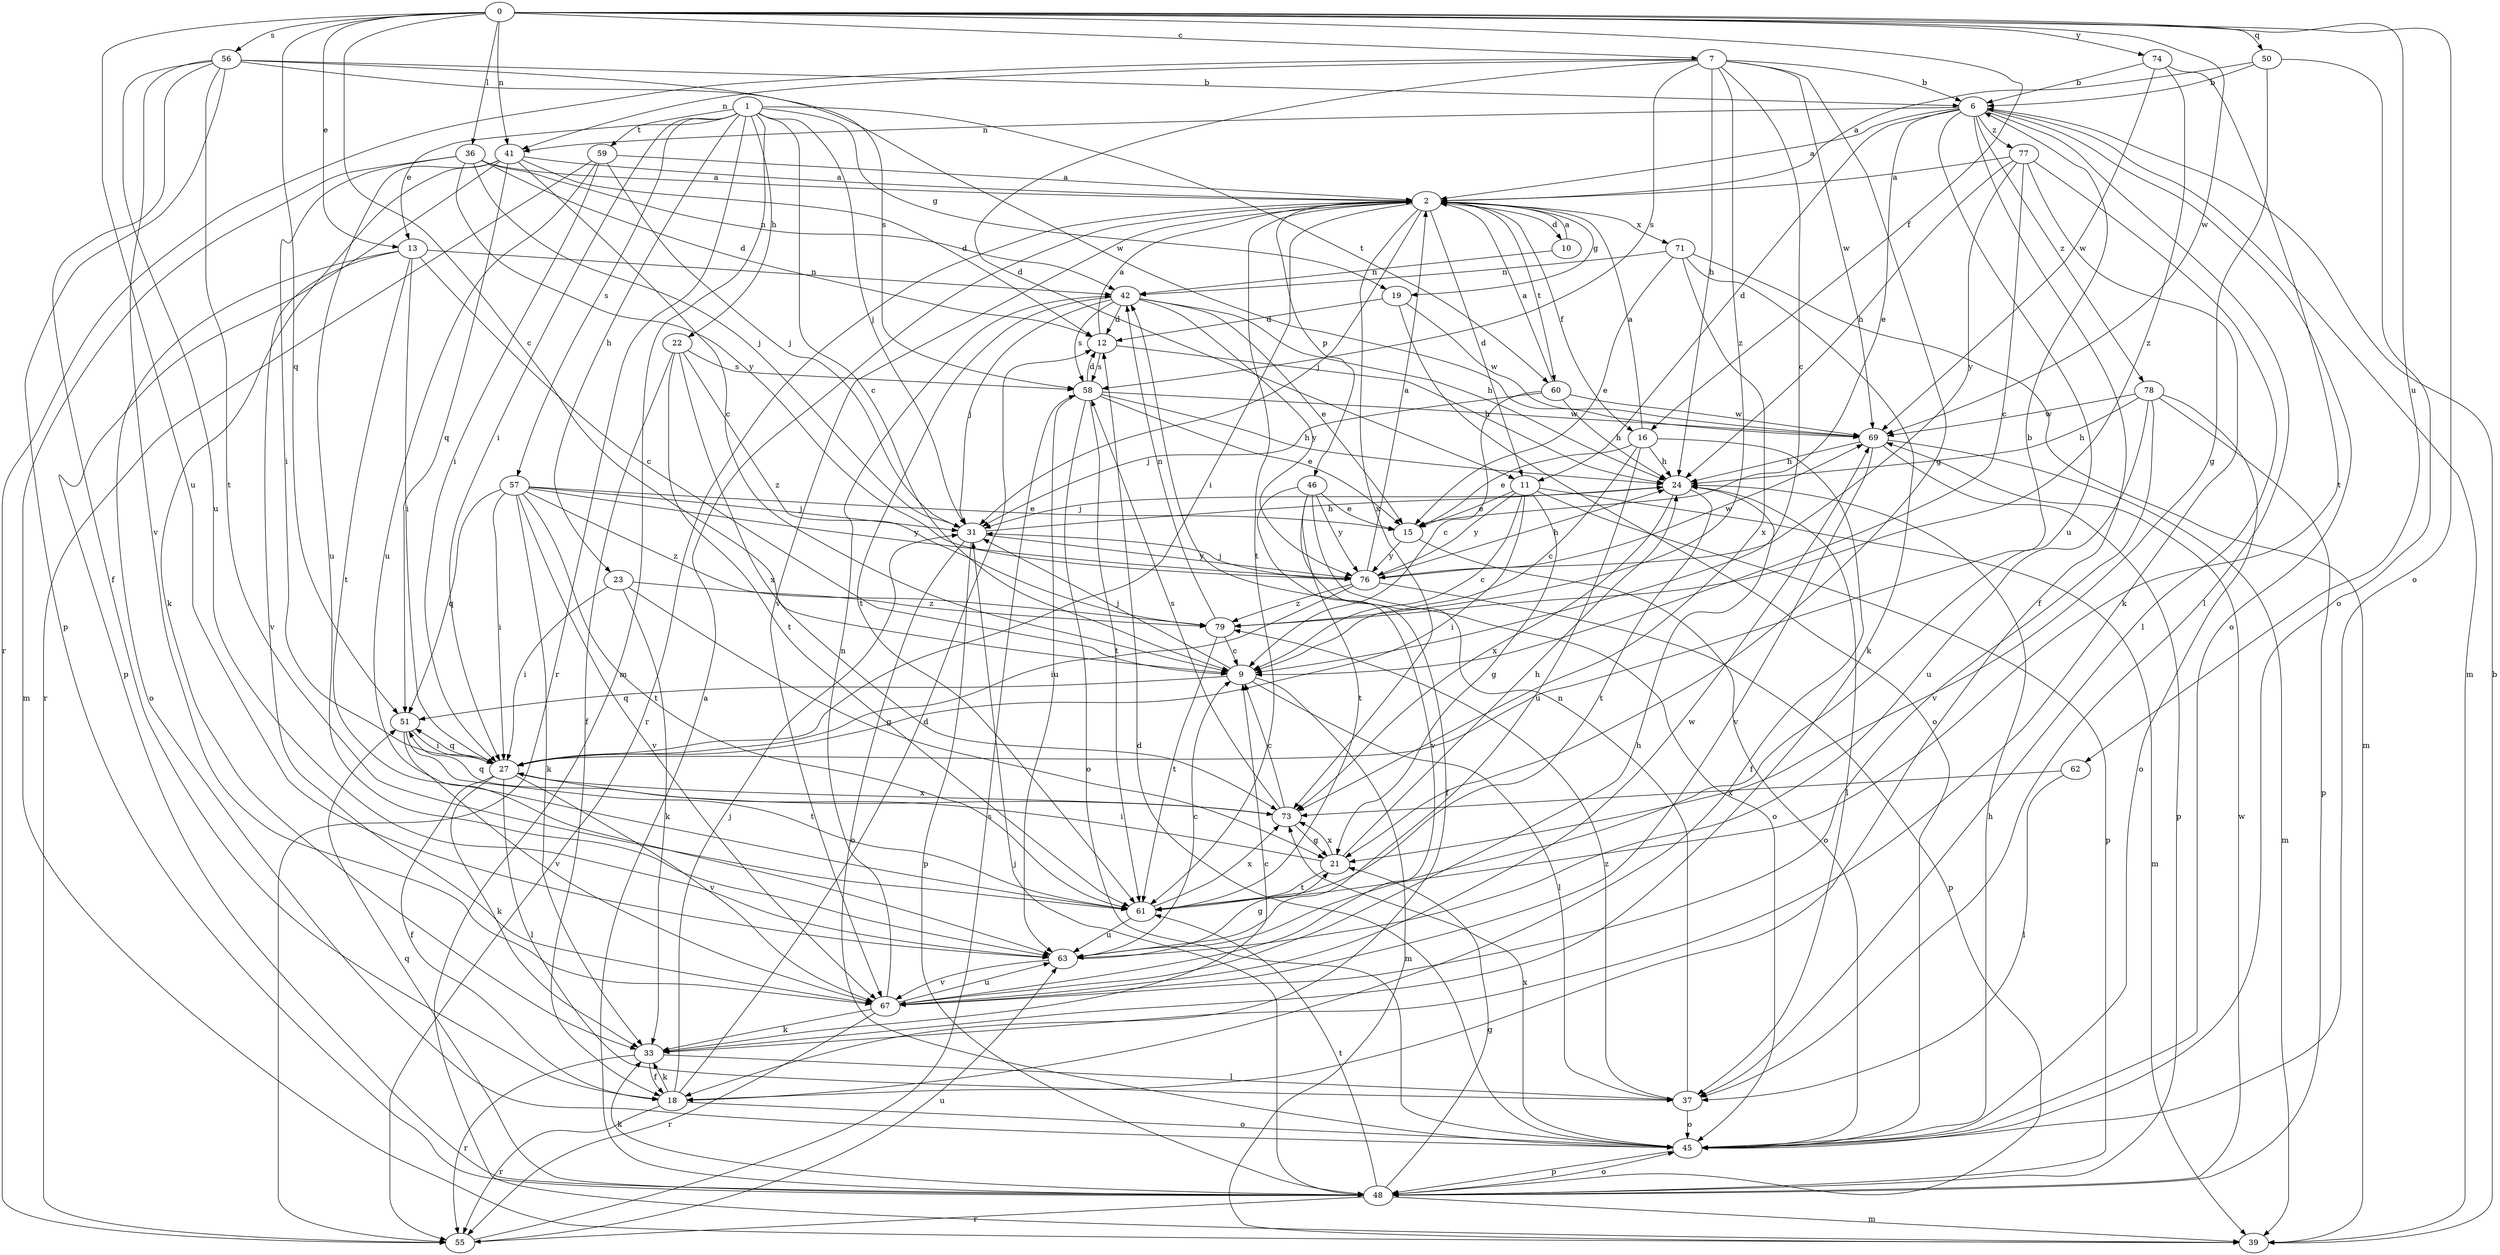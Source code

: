 strict digraph  {
0;
1;
2;
6;
7;
9;
10;
11;
12;
13;
15;
16;
18;
19;
21;
22;
23;
24;
27;
31;
33;
36;
37;
39;
41;
42;
45;
46;
48;
50;
51;
55;
56;
57;
58;
59;
60;
61;
62;
63;
67;
69;
71;
73;
74;
76;
77;
78;
79;
0 -> 7  [label=c];
0 -> 9  [label=c];
0 -> 13  [label=e];
0 -> 16  [label=f];
0 -> 36  [label=l];
0 -> 41  [label=n];
0 -> 45  [label=o];
0 -> 50  [label=q];
0 -> 51  [label=q];
0 -> 56  [label=s];
0 -> 62  [label=u];
0 -> 63  [label=u];
0 -> 69  [label=w];
0 -> 74  [label=y];
1 -> 9  [label=c];
1 -> 13  [label=e];
1 -> 19  [label=g];
1 -> 22  [label=h];
1 -> 23  [label=h];
1 -> 27  [label=i];
1 -> 31  [label=j];
1 -> 39  [label=m];
1 -> 55  [label=r];
1 -> 57  [label=s];
1 -> 59  [label=t];
1 -> 60  [label=t];
2 -> 10  [label=d];
2 -> 11  [label=d];
2 -> 16  [label=f];
2 -> 19  [label=g];
2 -> 27  [label=i];
2 -> 31  [label=j];
2 -> 46  [label=p];
2 -> 55  [label=r];
2 -> 60  [label=t];
2 -> 61  [label=t];
2 -> 67  [label=v];
2 -> 71  [label=x];
2 -> 73  [label=x];
6 -> 2  [label=a];
6 -> 11  [label=d];
6 -> 15  [label=e];
6 -> 18  [label=f];
6 -> 37  [label=l];
6 -> 39  [label=m];
6 -> 41  [label=n];
6 -> 45  [label=o];
6 -> 63  [label=u];
6 -> 77  [label=z];
6 -> 78  [label=z];
7 -> 6  [label=b];
7 -> 9  [label=c];
7 -> 11  [label=d];
7 -> 21  [label=g];
7 -> 24  [label=h];
7 -> 41  [label=n];
7 -> 55  [label=r];
7 -> 58  [label=s];
7 -> 69  [label=w];
7 -> 79  [label=z];
9 -> 31  [label=j];
9 -> 37  [label=l];
9 -> 39  [label=m];
9 -> 51  [label=q];
10 -> 2  [label=a];
10 -> 42  [label=n];
11 -> 9  [label=c];
11 -> 15  [label=e];
11 -> 21  [label=g];
11 -> 27  [label=i];
11 -> 39  [label=m];
11 -> 48  [label=p];
11 -> 76  [label=y];
12 -> 2  [label=a];
12 -> 24  [label=h];
12 -> 58  [label=s];
13 -> 9  [label=c];
13 -> 27  [label=i];
13 -> 42  [label=n];
13 -> 45  [label=o];
13 -> 61  [label=t];
13 -> 67  [label=v];
15 -> 45  [label=o];
15 -> 76  [label=y];
16 -> 2  [label=a];
16 -> 9  [label=c];
16 -> 15  [label=e];
16 -> 18  [label=f];
16 -> 24  [label=h];
16 -> 63  [label=u];
18 -> 12  [label=d];
18 -> 31  [label=j];
18 -> 33  [label=k];
18 -> 45  [label=o];
18 -> 55  [label=r];
19 -> 12  [label=d];
19 -> 45  [label=o];
19 -> 69  [label=w];
21 -> 24  [label=h];
21 -> 27  [label=i];
21 -> 61  [label=t];
21 -> 73  [label=x];
22 -> 18  [label=f];
22 -> 58  [label=s];
22 -> 61  [label=t];
22 -> 73  [label=x];
22 -> 79  [label=z];
23 -> 21  [label=g];
23 -> 27  [label=i];
23 -> 33  [label=k];
23 -> 79  [label=z];
24 -> 31  [label=j];
24 -> 37  [label=l];
24 -> 61  [label=t];
24 -> 73  [label=x];
27 -> 6  [label=b];
27 -> 18  [label=f];
27 -> 33  [label=k];
27 -> 37  [label=l];
27 -> 51  [label=q];
27 -> 67  [label=v];
27 -> 73  [label=x];
31 -> 24  [label=h];
31 -> 45  [label=o];
31 -> 48  [label=p];
31 -> 76  [label=y];
33 -> 9  [label=c];
33 -> 18  [label=f];
33 -> 37  [label=l];
33 -> 55  [label=r];
36 -> 2  [label=a];
36 -> 12  [label=d];
36 -> 27  [label=i];
36 -> 31  [label=j];
36 -> 39  [label=m];
36 -> 42  [label=n];
36 -> 76  [label=y];
37 -> 42  [label=n];
37 -> 45  [label=o];
37 -> 79  [label=z];
39 -> 6  [label=b];
41 -> 2  [label=a];
41 -> 9  [label=c];
41 -> 12  [label=d];
41 -> 33  [label=k];
41 -> 48  [label=p];
41 -> 51  [label=q];
41 -> 63  [label=u];
42 -> 12  [label=d];
42 -> 15  [label=e];
42 -> 24  [label=h];
42 -> 31  [label=j];
42 -> 58  [label=s];
42 -> 61  [label=t];
42 -> 76  [label=y];
45 -> 12  [label=d];
45 -> 24  [label=h];
45 -> 48  [label=p];
45 -> 73  [label=x];
46 -> 15  [label=e];
46 -> 18  [label=f];
46 -> 45  [label=o];
46 -> 61  [label=t];
46 -> 67  [label=v];
46 -> 76  [label=y];
48 -> 2  [label=a];
48 -> 21  [label=g];
48 -> 31  [label=j];
48 -> 33  [label=k];
48 -> 39  [label=m];
48 -> 45  [label=o];
48 -> 51  [label=q];
48 -> 55  [label=r];
48 -> 61  [label=t];
48 -> 69  [label=w];
50 -> 2  [label=a];
50 -> 6  [label=b];
50 -> 21  [label=g];
50 -> 45  [label=o];
51 -> 27  [label=i];
51 -> 61  [label=t];
51 -> 67  [label=v];
55 -> 58  [label=s];
55 -> 63  [label=u];
56 -> 6  [label=b];
56 -> 18  [label=f];
56 -> 48  [label=p];
56 -> 58  [label=s];
56 -> 61  [label=t];
56 -> 63  [label=u];
56 -> 67  [label=v];
56 -> 69  [label=w];
57 -> 15  [label=e];
57 -> 27  [label=i];
57 -> 31  [label=j];
57 -> 33  [label=k];
57 -> 51  [label=q];
57 -> 61  [label=t];
57 -> 67  [label=v];
57 -> 76  [label=y];
57 -> 79  [label=z];
58 -> 12  [label=d];
58 -> 15  [label=e];
58 -> 24  [label=h];
58 -> 45  [label=o];
58 -> 61  [label=t];
58 -> 63  [label=u];
58 -> 69  [label=w];
59 -> 2  [label=a];
59 -> 27  [label=i];
59 -> 31  [label=j];
59 -> 55  [label=r];
59 -> 63  [label=u];
60 -> 2  [label=a];
60 -> 9  [label=c];
60 -> 24  [label=h];
60 -> 31  [label=j];
60 -> 69  [label=w];
61 -> 63  [label=u];
61 -> 73  [label=x];
62 -> 37  [label=l];
62 -> 73  [label=x];
63 -> 9  [label=c];
63 -> 21  [label=g];
63 -> 67  [label=v];
67 -> 24  [label=h];
67 -> 33  [label=k];
67 -> 42  [label=n];
67 -> 55  [label=r];
67 -> 63  [label=u];
67 -> 69  [label=w];
69 -> 24  [label=h];
69 -> 39  [label=m];
69 -> 48  [label=p];
69 -> 67  [label=v];
71 -> 15  [label=e];
71 -> 33  [label=k];
71 -> 39  [label=m];
71 -> 42  [label=n];
71 -> 73  [label=x];
73 -> 9  [label=c];
73 -> 21  [label=g];
73 -> 51  [label=q];
73 -> 58  [label=s];
74 -> 6  [label=b];
74 -> 61  [label=t];
74 -> 69  [label=w];
74 -> 79  [label=z];
76 -> 2  [label=a];
76 -> 24  [label=h];
76 -> 27  [label=i];
76 -> 31  [label=j];
76 -> 48  [label=p];
76 -> 69  [label=w];
76 -> 79  [label=z];
77 -> 2  [label=a];
77 -> 9  [label=c];
77 -> 24  [label=h];
77 -> 33  [label=k];
77 -> 37  [label=l];
77 -> 76  [label=y];
78 -> 24  [label=h];
78 -> 45  [label=o];
78 -> 48  [label=p];
78 -> 63  [label=u];
78 -> 67  [label=v];
78 -> 69  [label=w];
79 -> 9  [label=c];
79 -> 42  [label=n];
79 -> 61  [label=t];
}

